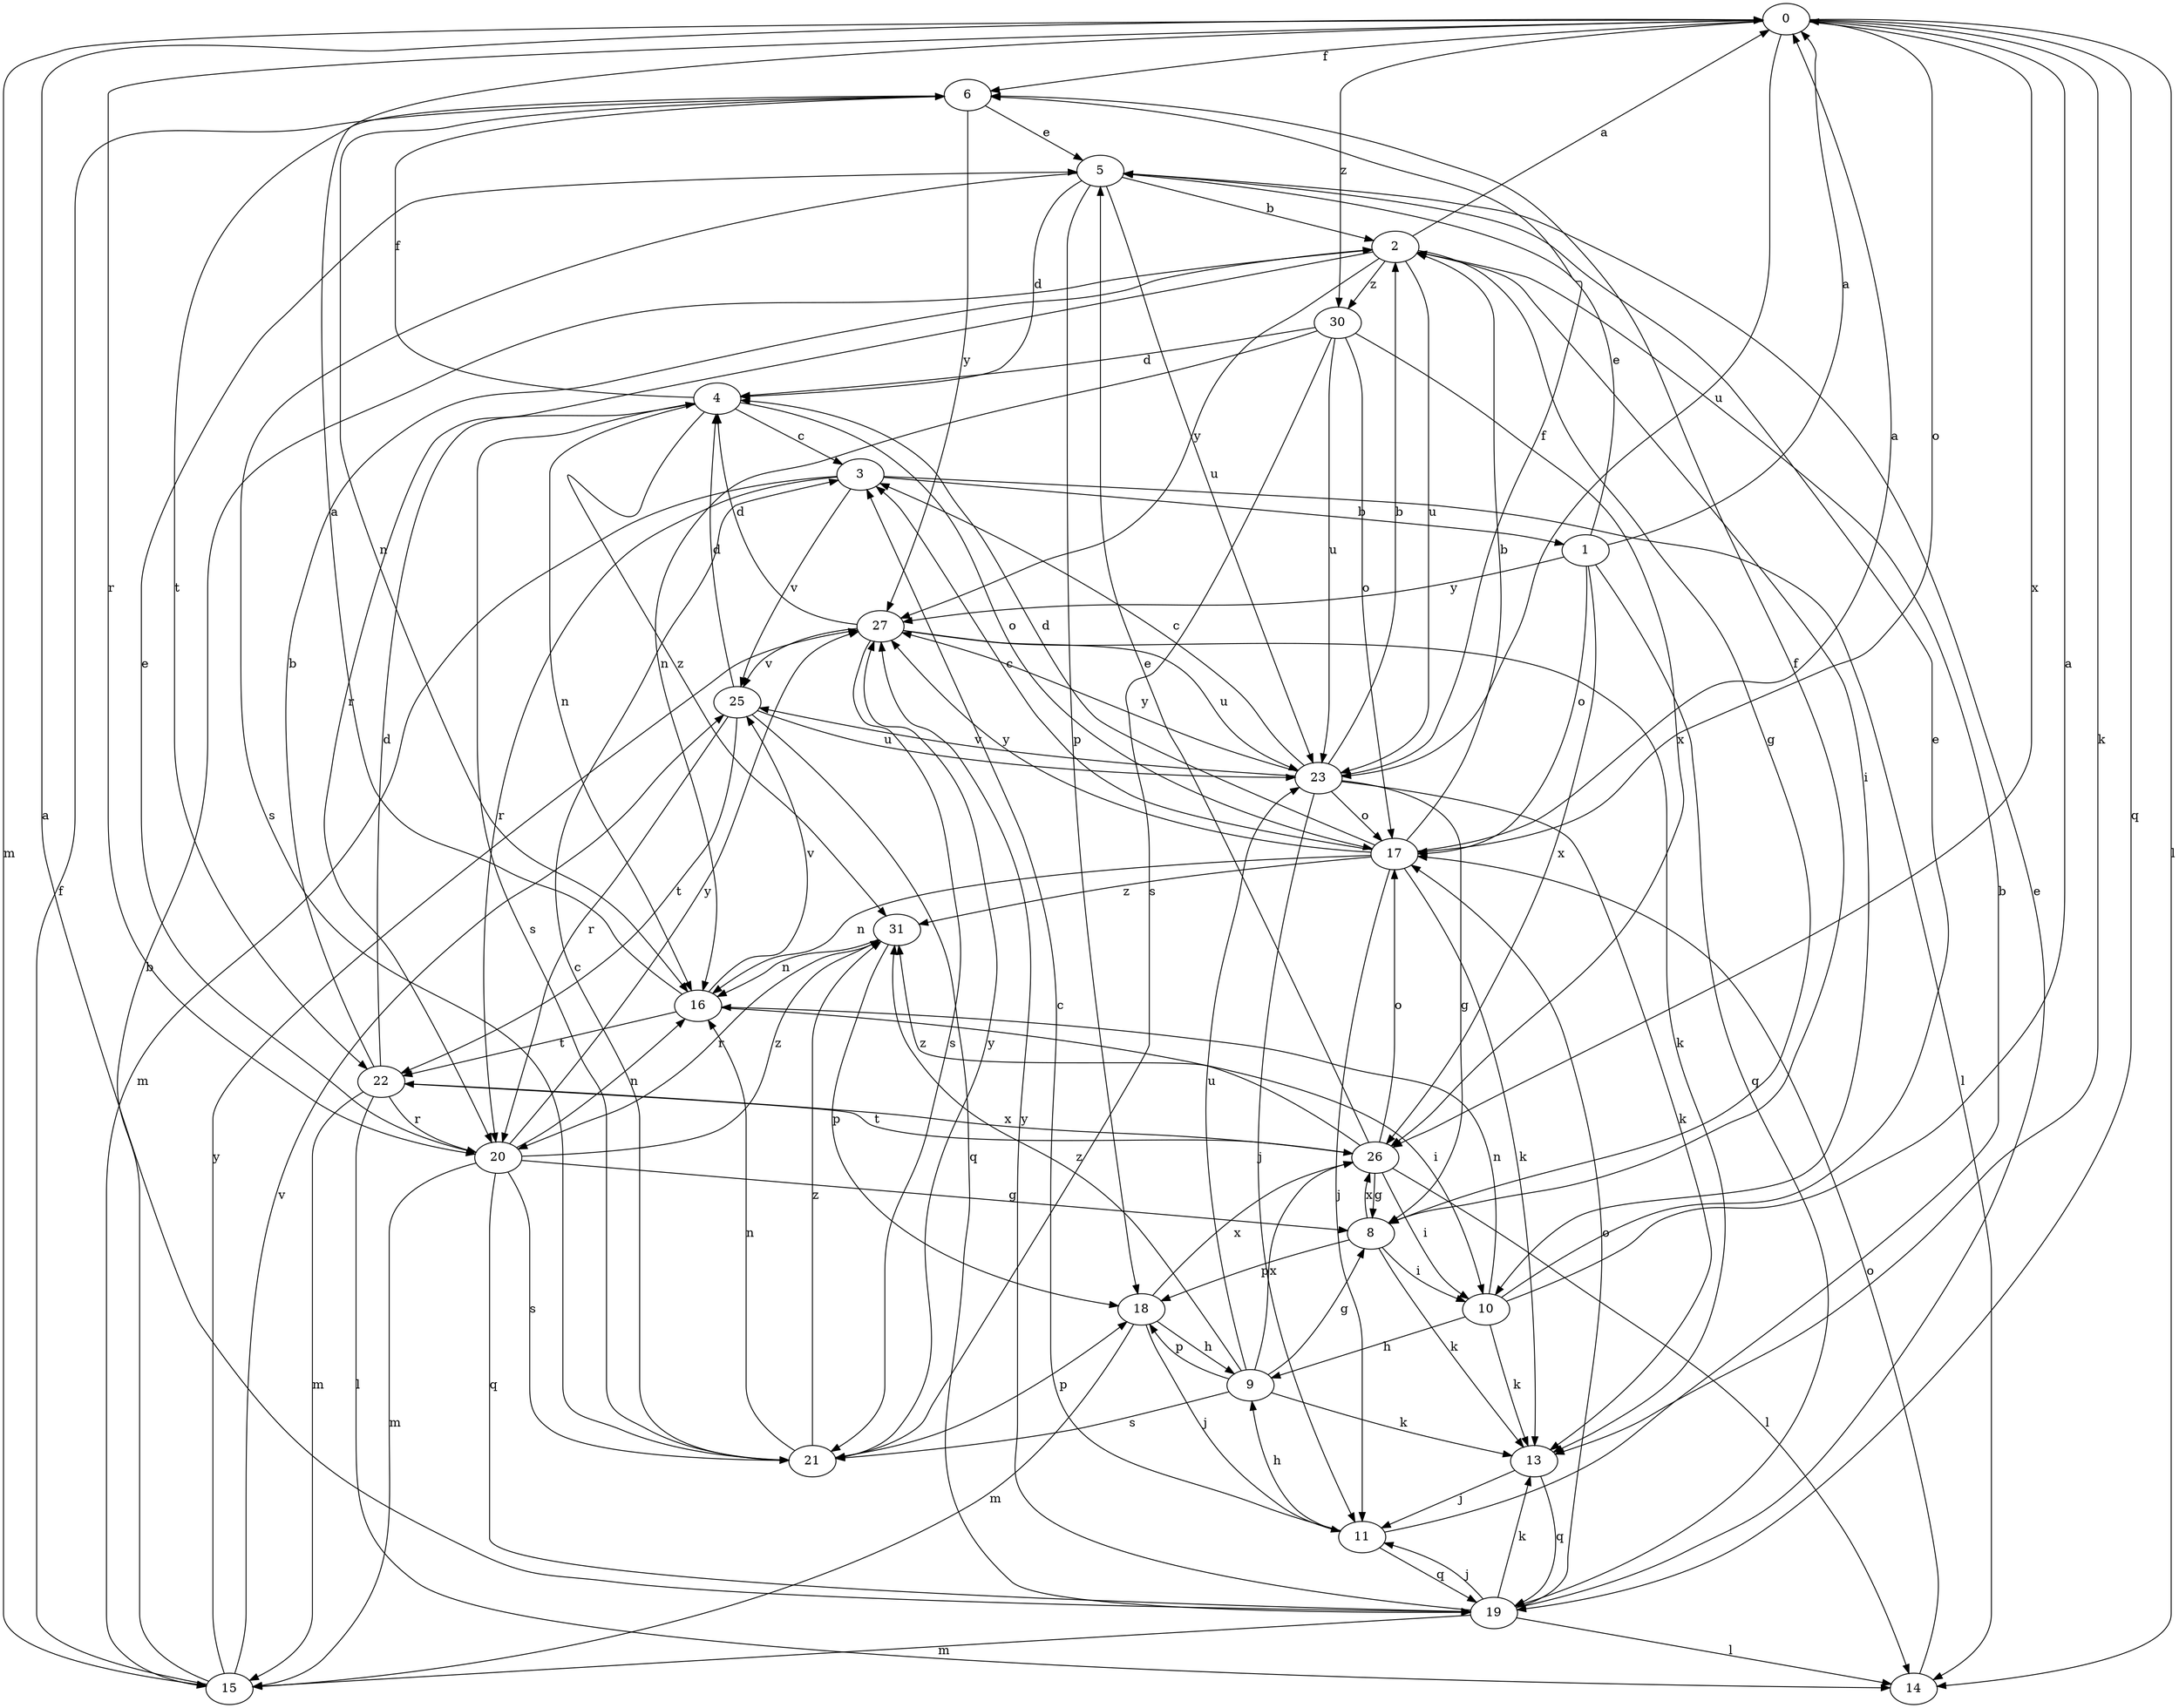 strict digraph  {
0;
1;
2;
3;
4;
5;
6;
8;
9;
10;
11;
13;
14;
15;
16;
17;
18;
19;
20;
21;
22;
23;
25;
26;
27;
30;
31;
0 -> 6  [label=f];
0 -> 13  [label=k];
0 -> 14  [label=l];
0 -> 15  [label=m];
0 -> 17  [label=o];
0 -> 19  [label=q];
0 -> 20  [label=r];
0 -> 23  [label=u];
0 -> 26  [label=x];
0 -> 30  [label=z];
1 -> 0  [label=a];
1 -> 5  [label=e];
1 -> 17  [label=o];
1 -> 19  [label=q];
1 -> 26  [label=x];
1 -> 27  [label=y];
2 -> 0  [label=a];
2 -> 8  [label=g];
2 -> 10  [label=i];
2 -> 20  [label=r];
2 -> 23  [label=u];
2 -> 27  [label=y];
2 -> 30  [label=z];
3 -> 1  [label=b];
3 -> 14  [label=l];
3 -> 15  [label=m];
3 -> 20  [label=r];
3 -> 25  [label=v];
4 -> 3  [label=c];
4 -> 6  [label=f];
4 -> 16  [label=n];
4 -> 17  [label=o];
4 -> 21  [label=s];
4 -> 31  [label=z];
5 -> 2  [label=b];
5 -> 4  [label=d];
5 -> 18  [label=p];
5 -> 21  [label=s];
5 -> 23  [label=u];
6 -> 5  [label=e];
6 -> 16  [label=n];
6 -> 22  [label=t];
6 -> 27  [label=y];
8 -> 6  [label=f];
8 -> 10  [label=i];
8 -> 13  [label=k];
8 -> 18  [label=p];
8 -> 26  [label=x];
9 -> 8  [label=g];
9 -> 13  [label=k];
9 -> 18  [label=p];
9 -> 21  [label=s];
9 -> 23  [label=u];
9 -> 26  [label=x];
9 -> 31  [label=z];
10 -> 0  [label=a];
10 -> 5  [label=e];
10 -> 9  [label=h];
10 -> 13  [label=k];
10 -> 16  [label=n];
11 -> 2  [label=b];
11 -> 3  [label=c];
11 -> 9  [label=h];
11 -> 19  [label=q];
13 -> 11  [label=j];
13 -> 19  [label=q];
14 -> 17  [label=o];
15 -> 2  [label=b];
15 -> 6  [label=f];
15 -> 25  [label=v];
15 -> 27  [label=y];
16 -> 0  [label=a];
16 -> 10  [label=i];
16 -> 22  [label=t];
16 -> 25  [label=v];
17 -> 0  [label=a];
17 -> 2  [label=b];
17 -> 3  [label=c];
17 -> 4  [label=d];
17 -> 11  [label=j];
17 -> 13  [label=k];
17 -> 16  [label=n];
17 -> 27  [label=y];
17 -> 31  [label=z];
18 -> 9  [label=h];
18 -> 11  [label=j];
18 -> 15  [label=m];
18 -> 26  [label=x];
19 -> 0  [label=a];
19 -> 5  [label=e];
19 -> 11  [label=j];
19 -> 13  [label=k];
19 -> 14  [label=l];
19 -> 15  [label=m];
19 -> 17  [label=o];
19 -> 27  [label=y];
20 -> 5  [label=e];
20 -> 8  [label=g];
20 -> 15  [label=m];
20 -> 16  [label=n];
20 -> 19  [label=q];
20 -> 21  [label=s];
20 -> 27  [label=y];
20 -> 31  [label=z];
21 -> 3  [label=c];
21 -> 16  [label=n];
21 -> 18  [label=p];
21 -> 27  [label=y];
21 -> 31  [label=z];
22 -> 2  [label=b];
22 -> 4  [label=d];
22 -> 14  [label=l];
22 -> 15  [label=m];
22 -> 20  [label=r];
22 -> 26  [label=x];
23 -> 2  [label=b];
23 -> 3  [label=c];
23 -> 6  [label=f];
23 -> 8  [label=g];
23 -> 11  [label=j];
23 -> 13  [label=k];
23 -> 17  [label=o];
23 -> 25  [label=v];
23 -> 27  [label=y];
25 -> 4  [label=d];
25 -> 19  [label=q];
25 -> 20  [label=r];
25 -> 22  [label=t];
25 -> 23  [label=u];
26 -> 5  [label=e];
26 -> 8  [label=g];
26 -> 10  [label=i];
26 -> 14  [label=l];
26 -> 17  [label=o];
26 -> 22  [label=t];
26 -> 31  [label=z];
27 -> 4  [label=d];
27 -> 13  [label=k];
27 -> 21  [label=s];
27 -> 23  [label=u];
27 -> 25  [label=v];
30 -> 4  [label=d];
30 -> 16  [label=n];
30 -> 17  [label=o];
30 -> 21  [label=s];
30 -> 23  [label=u];
30 -> 26  [label=x];
31 -> 16  [label=n];
31 -> 18  [label=p];
31 -> 20  [label=r];
}
